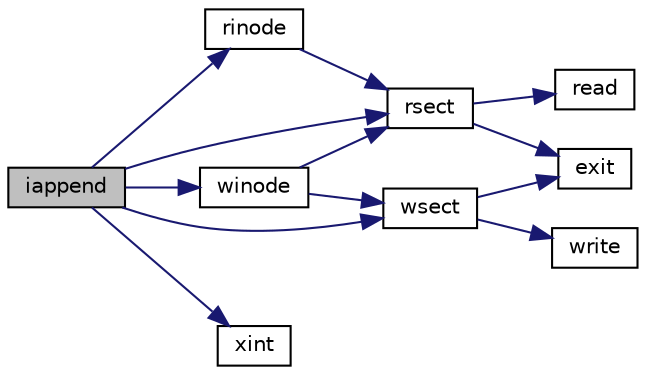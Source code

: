 digraph "iappend"
{
 // LATEX_PDF_SIZE
  edge [fontname="Helvetica",fontsize="10",labelfontname="Helvetica",labelfontsize="10"];
  node [fontname="Helvetica",fontsize="10",shape=record];
  rankdir="LR";
  Node1 [label="iappend",height=0.2,width=0.4,color="black", fillcolor="grey75", style="filled", fontcolor="black",tooltip=" "];
  Node1 -> Node2 [color="midnightblue",fontsize="10",style="solid",fontname="Helvetica"];
  Node2 [label="rinode",height=0.2,width=0.4,color="black", fillcolor="white", style="filled",URL="$d7/d1f/mkfs_8c.html#a3b6cb1258a963010211a8e5ddf99defe",tooltip=" "];
  Node2 -> Node3 [color="midnightblue",fontsize="10",style="solid",fontname="Helvetica"];
  Node3 [label="rsect",height=0.2,width=0.4,color="black", fillcolor="white", style="filled",URL="$d7/d1f/mkfs_8c.html#a22ea835ad23cd716a962f30e4882ee80",tooltip=" "];
  Node3 -> Node4 [color="midnightblue",fontsize="10",style="solid",fontname="Helvetica"];
  Node4 [label="exit",height=0.2,width=0.4,color="black", fillcolor="white", style="filled",URL="$d5/d64/defs_8h.html#aaf98ef7cdde3a0dfb2e49919de3298b1",tooltip=" "];
  Node3 -> Node5 [color="midnightblue",fontsize="10",style="solid",fontname="Helvetica"];
  Node5 [label="read",height=0.2,width=0.4,color="black", fillcolor="white", style="filled",URL="$d8/ddb/user_8h.html#a2d73522d6354b8a141ecfaa9585a0c77",tooltip=" "];
  Node1 -> Node3 [color="midnightblue",fontsize="10",style="solid",fontname="Helvetica"];
  Node1 -> Node6 [color="midnightblue",fontsize="10",style="solid",fontname="Helvetica"];
  Node6 [label="winode",height=0.2,width=0.4,color="black", fillcolor="white", style="filled",URL="$d7/d1f/mkfs_8c.html#a2540c48cea7dc865909cfb3f8450a887",tooltip=" "];
  Node6 -> Node3 [color="midnightblue",fontsize="10",style="solid",fontname="Helvetica"];
  Node6 -> Node7 [color="midnightblue",fontsize="10",style="solid",fontname="Helvetica"];
  Node7 [label="wsect",height=0.2,width=0.4,color="black", fillcolor="white", style="filled",URL="$d7/d1f/mkfs_8c.html#ac62d827d836d1807e4d6f365f32348bb",tooltip=" "];
  Node7 -> Node4 [color="midnightblue",fontsize="10",style="solid",fontname="Helvetica"];
  Node7 -> Node8 [color="midnightblue",fontsize="10",style="solid",fontname="Helvetica"];
  Node8 [label="write",height=0.2,width=0.4,color="black", fillcolor="white", style="filled",URL="$d8/ddb/user_8h.html#ae57e95d717eb7386cd8b935a0c136abe",tooltip=" "];
  Node1 -> Node7 [color="midnightblue",fontsize="10",style="solid",fontname="Helvetica"];
  Node1 -> Node9 [color="midnightblue",fontsize="10",style="solid",fontname="Helvetica"];
  Node9 [label="xint",height=0.2,width=0.4,color="black", fillcolor="white", style="filled",URL="$d7/d1f/mkfs_8c.html#a0cb088f1b4dabee9a6056b88a8f813ef",tooltip=" "];
}
